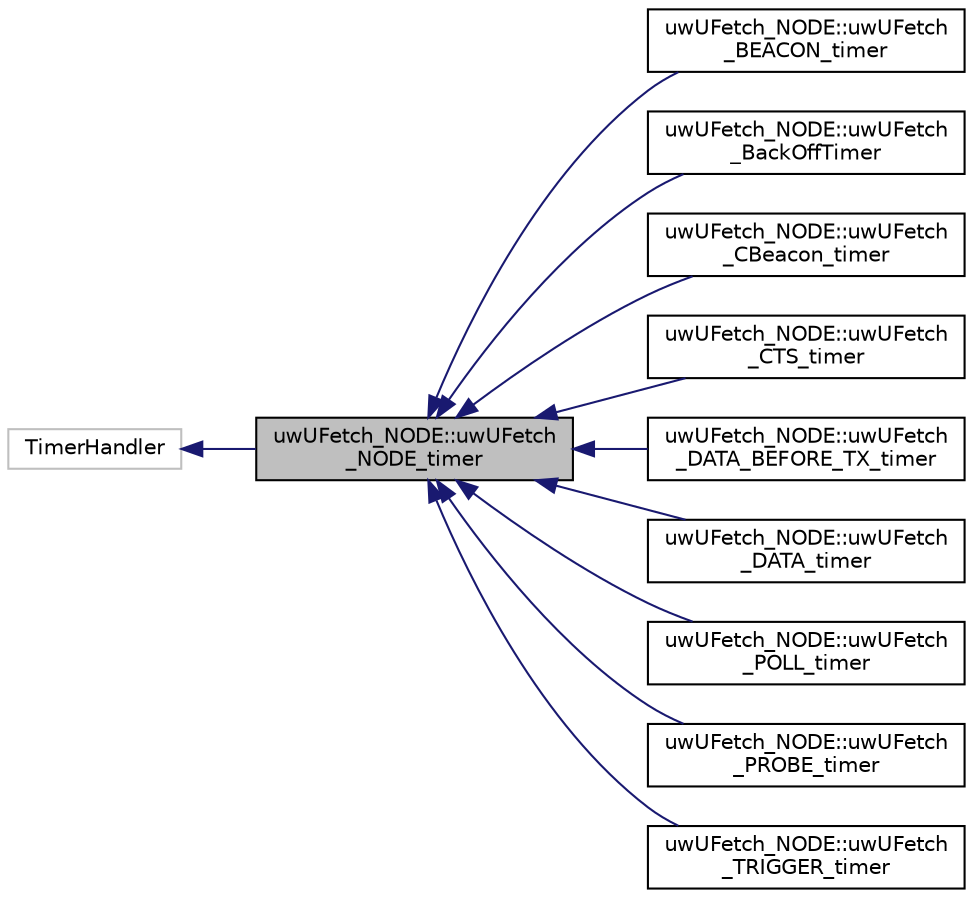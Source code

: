 digraph "uwUFetch_NODE::uwUFetch_NODE_timer"
{
 // LATEX_PDF_SIZE
  edge [fontname="Helvetica",fontsize="10",labelfontname="Helvetica",labelfontsize="10"];
  node [fontname="Helvetica",fontsize="10",shape=record];
  rankdir="LR";
  Node1 [label="uwUFetch_NODE::uwUFetch\l_NODE_timer",height=0.2,width=0.4,color="black", fillcolor="grey75", style="filled", fontcolor="black",tooltip="Class that handle the timers of SN or HN."];
  Node2 -> Node1 [dir="back",color="midnightblue",fontsize="10",style="solid",fontname="Helvetica"];
  Node2 [label="TimerHandler",height=0.2,width=0.4,color="grey75", fillcolor="white", style="filled",tooltip=" "];
  Node1 -> Node3 [dir="back",color="midnightblue",fontsize="10",style="solid",fontname="Helvetica"];
  Node3 [label="uwUFetch_NODE::uwUFetch\l_BEACON_timer",height=0.2,width=0.4,color="black", fillcolor="white", style="filled",URL="$classuwUFetch__NODE_1_1uwUFetch__BEACON__timer.html",tooltip="Timer associated to the HN."];
  Node1 -> Node4 [dir="back",color="midnightblue",fontsize="10",style="solid",fontname="Helvetica"];
  Node4 [label="uwUFetch_NODE::uwUFetch\l_BackOffTimer",height=0.2,width=0.4,color="black", fillcolor="white", style="filled",URL="$classuwUFetch__NODE_1_1uwUFetch__BackOffTimer.html",tooltip="Class (inherited from uwUFetch_NODE_Timer) used to handle the time of back-off of the node before tra..."];
  Node1 -> Node5 [dir="back",color="midnightblue",fontsize="10",style="solid",fontname="Helvetica"];
  Node5 [label="uwUFetch_NODE::uwUFetch\l_CBeacon_timer",height=0.2,width=0.4,color="black", fillcolor="white", style="filled",URL="$classuwUFetch__NODE_1_1uwUFetch__CBeacon__timer.html",tooltip="Class inherited the method and variable of uwUFetch_NODE_timer that handle the timer of CBEACON packe..."];
  Node1 -> Node6 [dir="back",color="midnightblue",fontsize="10",style="solid",fontname="Helvetica"];
  Node6 [label="uwUFetch_NODE::uwUFetch\l_CTS_timer",height=0.2,width=0.4,color="black", fillcolor="white", style="filled",URL="$classuwUFetch__NODE_1_1uwUFetch__CTS__timer.html",tooltip="Class inherited the method and variable of uwUFetch_NODE_timer that handle the timer of CTS packets."];
  Node1 -> Node7 [dir="back",color="midnightblue",fontsize="10",style="solid",fontname="Helvetica"];
  Node7 [label="uwUFetch_NODE::uwUFetch\l_DATA_BEFORE_TX_timer",height=0.2,width=0.4,color="black", fillcolor="white", style="filled",URL="$classuwUFetch__NODE_1_1uwUFetch__DATA__BEFORE__TX__timer.html",tooltip="Class inherited the method and variable of uwUFetch_NODE_timer that handle the timer of DATA packets."];
  Node1 -> Node8 [dir="back",color="midnightblue",fontsize="10",style="solid",fontname="Helvetica"];
  Node8 [label="uwUFetch_NODE::uwUFetch\l_DATA_timer",height=0.2,width=0.4,color="black", fillcolor="white", style="filled",URL="$classuwUFetch__NODE_1_1uwUFetch__DATA__timer.html",tooltip="Class inherited the method and variable of uwUFetch_NODE_timer that handle the timer of DATA packets."];
  Node1 -> Node9 [dir="back",color="midnightblue",fontsize="10",style="solid",fontname="Helvetica"];
  Node9 [label="uwUFetch_NODE::uwUFetch\l_POLL_timer",height=0.2,width=0.4,color="black", fillcolor="white", style="filled",URL="$classuwUFetch__NODE_1_1uwUFetch__POLL__timer.html",tooltip="Class inherited the method and variable of uwUFetch_NODE_timer that handle the timer of POLL packets."];
  Node1 -> Node10 [dir="back",color="midnightblue",fontsize="10",style="solid",fontname="Helvetica"];
  Node10 [label="uwUFetch_NODE::uwUFetch\l_PROBE_timer",height=0.2,width=0.4,color="black", fillcolor="white", style="filled",URL="$classuwUFetch__NODE_1_1uwUFetch__PROBE__timer.html",tooltip="Class inherited the method and variable of uwUFetch_NODE_timer that handle the timer of PROBE packets..."];
  Node1 -> Node11 [dir="back",color="midnightblue",fontsize="10",style="solid",fontname="Helvetica"];
  Node11 [label="uwUFetch_NODE::uwUFetch\l_TRIGGER_timer",height=0.2,width=0.4,color="black", fillcolor="white", style="filled",URL="$classuwUFetch__NODE_1_1uwUFetch__TRIGGER__timer.html",tooltip="Class inherited the method and variable of uwUFetch_NODE_timer that handle the timer of TRIGGER packe..."];
}
